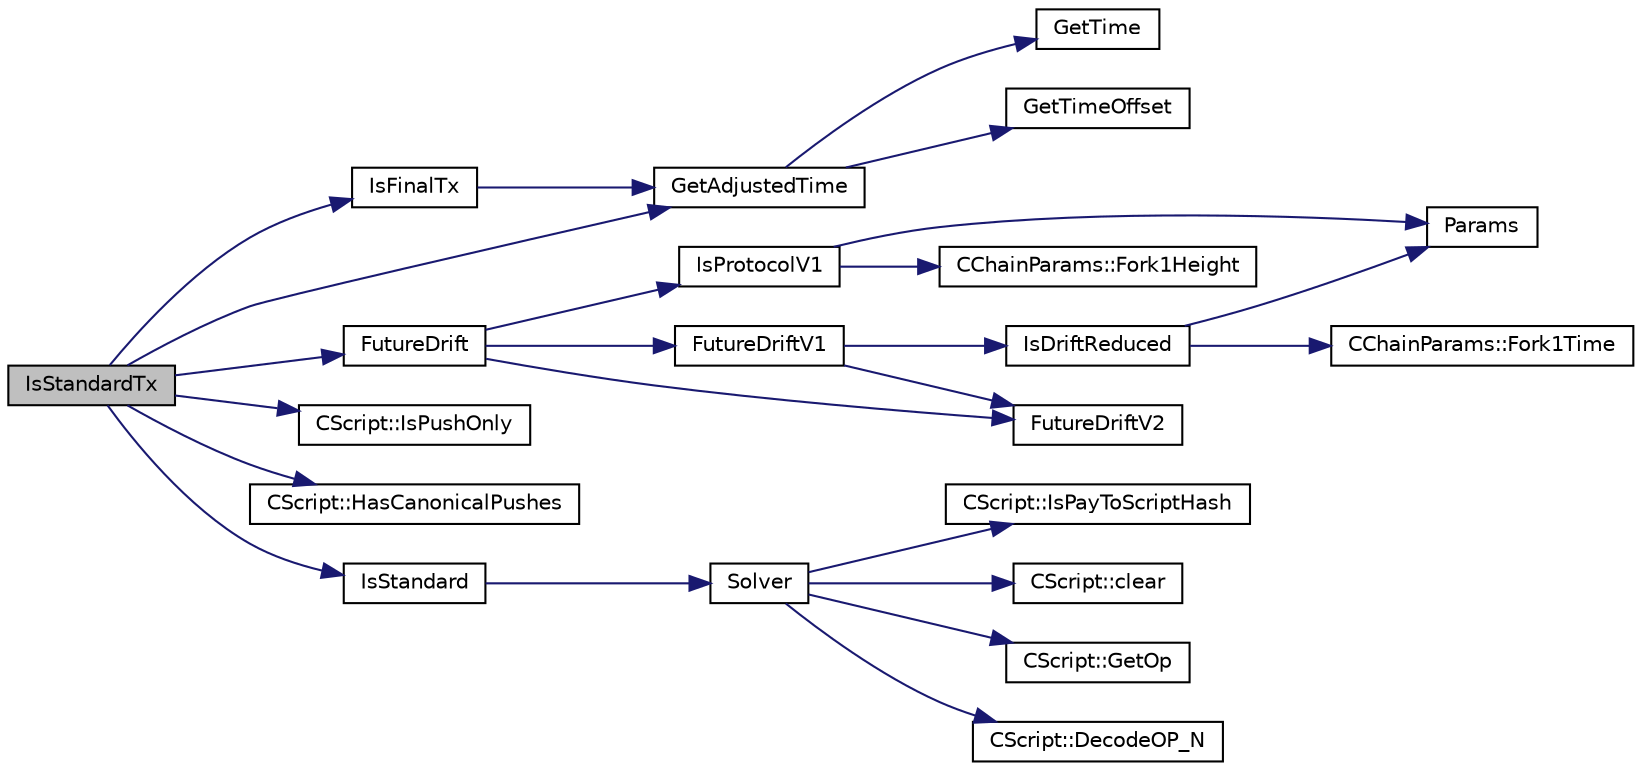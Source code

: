 digraph "IsStandardTx"
{
  edge [fontname="Helvetica",fontsize="10",labelfontname="Helvetica",labelfontsize="10"];
  node [fontname="Helvetica",fontsize="10",shape=record];
  rankdir="LR";
  Node2341 [label="IsStandardTx",height=0.2,width=0.4,color="black", fillcolor="grey75", style="filled", fontcolor="black"];
  Node2341 -> Node2342 [color="midnightblue",fontsize="10",style="solid",fontname="Helvetica"];
  Node2342 [label="IsFinalTx",height=0.2,width=0.4,color="black", fillcolor="white", style="filled",URL="$df/d0a/main_8cpp.html#adc332cd7ac94e639bb4239618341be19"];
  Node2342 -> Node2343 [color="midnightblue",fontsize="10",style="solid",fontname="Helvetica"];
  Node2343 [label="GetAdjustedTime",height=0.2,width=0.4,color="black", fillcolor="white", style="filled",URL="$df/d2d/util_8cpp.html#a09f81b9c7650f898cf3cf305b87547e6"];
  Node2343 -> Node2344 [color="midnightblue",fontsize="10",style="solid",fontname="Helvetica"];
  Node2344 [label="GetTime",height=0.2,width=0.4,color="black", fillcolor="white", style="filled",URL="$df/d2d/util_8cpp.html#a46fac5fba8ba905b5f9acb364f5d8c6f"];
  Node2343 -> Node2345 [color="midnightblue",fontsize="10",style="solid",fontname="Helvetica"];
  Node2345 [label="GetTimeOffset",height=0.2,width=0.4,color="black", fillcolor="white", style="filled",URL="$df/d2d/util_8cpp.html#a50ca5344c75631267633f15cfe5e983e"];
  Node2341 -> Node2346 [color="midnightblue",fontsize="10",style="solid",fontname="Helvetica"];
  Node2346 [label="FutureDrift",height=0.2,width=0.4,color="black", fillcolor="white", style="filled",URL="$d4/dbf/main_8h.html#a3ccc18be451c0cbde74b3074e71f9c66"];
  Node2346 -> Node2347 [color="midnightblue",fontsize="10",style="solid",fontname="Helvetica"];
  Node2347 [label="IsProtocolV1",height=0.2,width=0.4,color="black", fillcolor="white", style="filled",URL="$d4/dbf/main_8h.html#a550f7654063538773e60d3a02920f811"];
  Node2347 -> Node2348 [color="midnightblue",fontsize="10",style="solid",fontname="Helvetica"];
  Node2348 [label="Params",height=0.2,width=0.4,color="black", fillcolor="white", style="filled",URL="$df/dbf/chainparams_8cpp.html#ace5c5b706d71a324a417dd2db394fd4a",tooltip="Return the currently selected parameters. "];
  Node2347 -> Node2349 [color="midnightblue",fontsize="10",style="solid",fontname="Helvetica"];
  Node2349 [label="CChainParams::Fork1Height",height=0.2,width=0.4,color="black", fillcolor="white", style="filled",URL="$d1/d4f/class_c_chain_params.html#ab7ed2f3037e01263a94580bb69b92eff"];
  Node2346 -> Node2350 [color="midnightblue",fontsize="10",style="solid",fontname="Helvetica"];
  Node2350 [label="FutureDriftV1",height=0.2,width=0.4,color="black", fillcolor="white", style="filled",URL="$d4/dbf/main_8h.html#afa870d277e659681850c076130320f04"];
  Node2350 -> Node2351 [color="midnightblue",fontsize="10",style="solid",fontname="Helvetica"];
  Node2351 [label="IsDriftReduced",height=0.2,width=0.4,color="black", fillcolor="white", style="filled",URL="$d4/dbf/main_8h.html#a1cef13aaf6041e80dc001abdaa59d7b5"];
  Node2351 -> Node2348 [color="midnightblue",fontsize="10",style="solid",fontname="Helvetica"];
  Node2351 -> Node2352 [color="midnightblue",fontsize="10",style="solid",fontname="Helvetica"];
  Node2352 [label="CChainParams::Fork1Time",height=0.2,width=0.4,color="black", fillcolor="white", style="filled",URL="$d1/d4f/class_c_chain_params.html#a58ca2975b0b48604cd7c30d8a8e3660a"];
  Node2350 -> Node2353 [color="midnightblue",fontsize="10",style="solid",fontname="Helvetica"];
  Node2353 [label="FutureDriftV2",height=0.2,width=0.4,color="black", fillcolor="white", style="filled",URL="$d4/dbf/main_8h.html#a8ee438ddf693ec1d68339a306a0b4d30"];
  Node2346 -> Node2353 [color="midnightblue",fontsize="10",style="solid",fontname="Helvetica"];
  Node2341 -> Node2343 [color="midnightblue",fontsize="10",style="solid",fontname="Helvetica"];
  Node2341 -> Node2354 [color="midnightblue",fontsize="10",style="solid",fontname="Helvetica"];
  Node2354 [label="CScript::IsPushOnly",height=0.2,width=0.4,color="black", fillcolor="white", style="filled",URL="$d9/d4b/class_c_script.html#a804771eeafb1039672515eabbc823274"];
  Node2341 -> Node2355 [color="midnightblue",fontsize="10",style="solid",fontname="Helvetica"];
  Node2355 [label="CScript::HasCanonicalPushes",height=0.2,width=0.4,color="black", fillcolor="white", style="filled",URL="$d9/d4b/class_c_script.html#ade3c28813e7c242c73a5d59731d589c5"];
  Node2341 -> Node2356 [color="midnightblue",fontsize="10",style="solid",fontname="Helvetica"];
  Node2356 [label="IsStandard",height=0.2,width=0.4,color="black", fillcolor="white", style="filled",URL="$dd/d0f/script_8cpp.html#abb2b48ecfd43dcb01e25d9d4c333a340"];
  Node2356 -> Node2357 [color="midnightblue",fontsize="10",style="solid",fontname="Helvetica"];
  Node2357 [label="Solver",height=0.2,width=0.4,color="black", fillcolor="white", style="filled",URL="$dd/d0f/script_8cpp.html#a6ee6be50bff44464e905680c6fcee6dc"];
  Node2357 -> Node2358 [color="midnightblue",fontsize="10",style="solid",fontname="Helvetica"];
  Node2358 [label="CScript::IsPayToScriptHash",height=0.2,width=0.4,color="black", fillcolor="white", style="filled",URL="$d9/d4b/class_c_script.html#a0c3729c606d318923dc06f95d85a0971"];
  Node2357 -> Node2359 [color="midnightblue",fontsize="10",style="solid",fontname="Helvetica"];
  Node2359 [label="CScript::clear",height=0.2,width=0.4,color="black", fillcolor="white", style="filled",URL="$d9/d4b/class_c_script.html#a7b2baf842621f07c4939408acf63377c"];
  Node2357 -> Node2360 [color="midnightblue",fontsize="10",style="solid",fontname="Helvetica"];
  Node2360 [label="CScript::GetOp",height=0.2,width=0.4,color="black", fillcolor="white", style="filled",URL="$d9/d4b/class_c_script.html#a94635ed93d8d244ec3acfa83f9ecfe5f"];
  Node2357 -> Node2361 [color="midnightblue",fontsize="10",style="solid",fontname="Helvetica"];
  Node2361 [label="CScript::DecodeOP_N",height=0.2,width=0.4,color="black", fillcolor="white", style="filled",URL="$d9/d4b/class_c_script.html#a7f975fca06b3e9a17da8ba23c7647e2e"];
}
